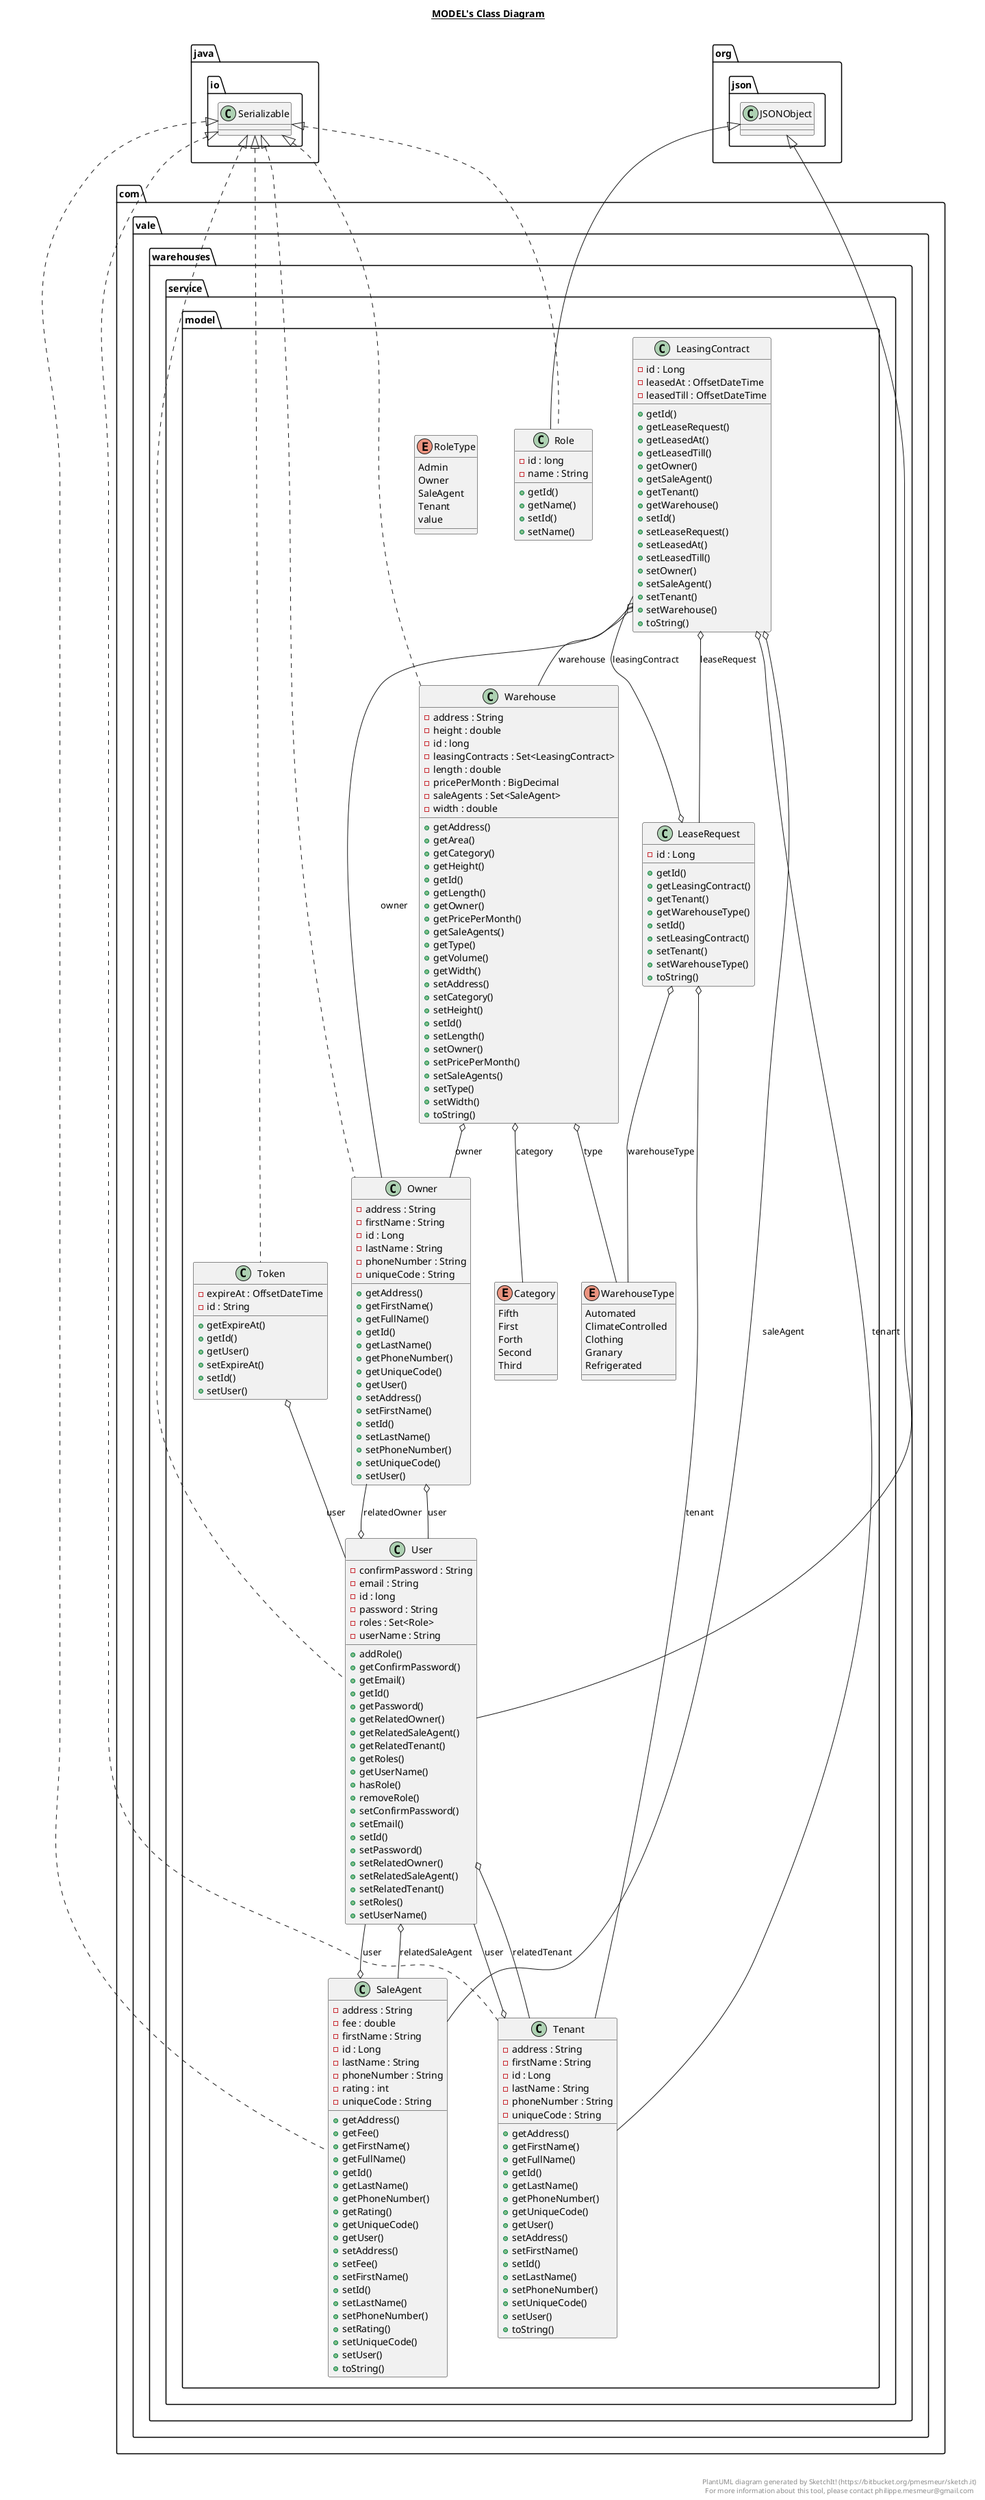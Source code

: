 @startuml

title __MODEL's Class Diagram__\n

  namespace com.vale.warehouses {
    namespace service {
      namespace model {
        enum Category {
          Fifth
          First
          Forth
          Second
          Third
        }
      }
    }
  }
  

  namespace com.vale.warehouses {
    namespace service {
      namespace model {
        class com.vale.warehouses.service.model.LeaseRequest {
            - id : Long
            + getId()
            + getLeasingContract()
            + getTenant()
            + getWarehouseType()
            + setId()
            + setLeasingContract()
            + setTenant()
            + setWarehouseType()
            + toString()
        }
      }
    }
  }
  

  namespace com.vale.warehouses {
    namespace service {
      namespace model {
        class com.vale.warehouses.service.model.LeasingContract {
            - id : Long
            - leasedAt : OffsetDateTime
            - leasedTill : OffsetDateTime
            + getId()
            + getLeaseRequest()
            + getLeasedAt()
            + getLeasedTill()
            + getOwner()
            + getSaleAgent()
            + getTenant()
            + getWarehouse()
            + setId()
            + setLeaseRequest()
            + setLeasedAt()
            + setLeasedTill()
            + setOwner()
            + setSaleAgent()
            + setTenant()
            + setWarehouse()
            + toString()
        }
      }
    }
  }
  

  namespace com.vale.warehouses {
    namespace service {
      namespace model {
        class com.vale.warehouses.service.model.Owner {
            - address : String
            - firstName : String
            - id : Long
            - lastName : String
            - phoneNumber : String
            - uniqueCode : String
            + getAddress()
            + getFirstName()
            + getFullName()
            + getId()
            + getLastName()
            + getPhoneNumber()
            + getUniqueCode()
            + getUser()
            + setAddress()
            + setFirstName()
            + setId()
            + setLastName()
            + setPhoneNumber()
            + setUniqueCode()
            + setUser()
        }
      }
    }
  }
  

  namespace com.vale.warehouses {
    namespace service {
      namespace model {
        class com.vale.warehouses.service.model.Role {
            - id : long
            - name : String
            + getId()
            + getName()
            + setId()
            + setName()
        }
      }
    }
  }
  

  namespace com.vale.warehouses {
    namespace service {
      namespace model {
        enum RoleType {
          Admin
          Owner
          SaleAgent
          Tenant
          value
        }
      }
    }
  }
  

  namespace com.vale.warehouses {
    namespace service {
      namespace model {
        class com.vale.warehouses.service.model.SaleAgent {
            - address : String
            - fee : double
            - firstName : String
            - id : Long
            - lastName : String
            - phoneNumber : String
            - rating : int
            - uniqueCode : String
            + getAddress()
            + getFee()
            + getFirstName()
            + getFullName()
            + getId()
            + getLastName()
            + getPhoneNumber()
            + getRating()
            + getUniqueCode()
            + getUser()
            + setAddress()
            + setFee()
            + setFirstName()
            + setId()
            + setLastName()
            + setPhoneNumber()
            + setRating()
            + setUniqueCode()
            + setUser()
            + toString()
        }
      }
    }
  }
  

  namespace com.vale.warehouses {
    namespace service {
      namespace model {
        class com.vale.warehouses.service.model.Tenant {
            - address : String
            - firstName : String
            - id : Long
            - lastName : String
            - phoneNumber : String
            - uniqueCode : String
            + getAddress()
            + getFirstName()
            + getFullName()
            + getId()
            + getLastName()
            + getPhoneNumber()
            + getUniqueCode()
            + getUser()
            + setAddress()
            + setFirstName()
            + setId()
            + setLastName()
            + setPhoneNumber()
            + setUniqueCode()
            + setUser()
            + toString()
        }
      }
    }
  }
  

  namespace com.vale.warehouses {
    namespace service {
      namespace model {
        class com.vale.warehouses.service.model.Token {
            - expireAt : OffsetDateTime
            - id : String
            + getExpireAt()
            + getId()
            + getUser()
            + setExpireAt()
            + setId()
            + setUser()
        }
      }
    }
  }
  

  namespace com.vale.warehouses {
    namespace service {
      namespace model {
        class com.vale.warehouses.service.model.User {
            - confirmPassword : String
            - email : String
            - id : long
            - password : String
            - roles : Set<Role>
            - userName : String
            + addRole()
            + getConfirmPassword()
            + getEmail()
            + getId()
            + getPassword()
            + getRelatedOwner()
            + getRelatedSaleAgent()
            + getRelatedTenant()
            + getRoles()
            + getUserName()
            + hasRole()
            + removeRole()
            + setConfirmPassword()
            + setEmail()
            + setId()
            + setPassword()
            + setRelatedOwner()
            + setRelatedSaleAgent()
            + setRelatedTenant()
            + setRoles()
            + setUserName()
        }
      }
    }
  }
  

  namespace com.vale.warehouses {
    namespace service {
      namespace model {
        class com.vale.warehouses.service.model.Warehouse {
            - address : String
            - height : double
            - id : long
            - leasingContracts : Set<LeasingContract>
            - length : double
            - pricePerMonth : BigDecimal
            - saleAgents : Set<SaleAgent>
            - width : double
            + getAddress()
            + getArea()
            + getCategory()
            + getHeight()
            + getId()
            + getLength()
            + getOwner()
            + getPricePerMonth()
            + getSaleAgents()
            + getType()
            + getVolume()
            + getWidth()
            + setAddress()
            + setCategory()
            + setHeight()
            + setId()
            + setLength()
            + setOwner()
            + setPricePerMonth()
            + setSaleAgents()
            + setType()
            + setWidth()
            + toString()
        }
      }
    }
  }
  

  namespace com.vale.warehouses {
    namespace service {
      namespace model {
        enum WarehouseType {
          Automated
          ClimateControlled
          Clothing
          Granary
          Refrigerated
        }
      }
    }
  }
  

  com.vale.warehouses.service.model.LeaseRequest o-- com.vale.warehouses.service.model.LeasingContract : leasingContract
  com.vale.warehouses.service.model.LeaseRequest o-- com.vale.warehouses.service.model.Tenant : tenant
  com.vale.warehouses.service.model.LeaseRequest o-- com.vale.warehouses.service.model.WarehouseType : warehouseType
  com.vale.warehouses.service.model.LeasingContract o-- com.vale.warehouses.service.model.LeaseRequest : leaseRequest
  com.vale.warehouses.service.model.LeasingContract o-- com.vale.warehouses.service.model.Owner : owner
  com.vale.warehouses.service.model.LeasingContract o-- com.vale.warehouses.service.model.SaleAgent : saleAgent
  com.vale.warehouses.service.model.LeasingContract o-- com.vale.warehouses.service.model.Tenant : tenant
  com.vale.warehouses.service.model.LeasingContract o-- com.vale.warehouses.service.model.Warehouse : warehouse
  com.vale.warehouses.service.model.Owner .up.|> java.io.Serializable
  com.vale.warehouses.service.model.Owner o-- com.vale.warehouses.service.model.User : user
  com.vale.warehouses.service.model.Role .up.|> java.io.Serializable
  com.vale.warehouses.service.model.Role -up-|> org.json.JSONObject
  com.vale.warehouses.service.model.SaleAgent .up.|> java.io.Serializable
  com.vale.warehouses.service.model.SaleAgent o-- com.vale.warehouses.service.model.User : user
  com.vale.warehouses.service.model.Tenant .up.|> java.io.Serializable
  com.vale.warehouses.service.model.Tenant o-- com.vale.warehouses.service.model.User : user
  com.vale.warehouses.service.model.Token .up.|> java.io.Serializable
  com.vale.warehouses.service.model.Token o-- com.vale.warehouses.service.model.User : user
  com.vale.warehouses.service.model.User .up.|> java.io.Serializable
  com.vale.warehouses.service.model.User -up-|> org.json.JSONObject
  com.vale.warehouses.service.model.User o-- com.vale.warehouses.service.model.Owner : relatedOwner
  com.vale.warehouses.service.model.User o-- com.vale.warehouses.service.model.SaleAgent : relatedSaleAgent
  com.vale.warehouses.service.model.User o-- com.vale.warehouses.service.model.Tenant : relatedTenant
  com.vale.warehouses.service.model.Warehouse .up.|> java.io.Serializable
  com.vale.warehouses.service.model.Warehouse o-- com.vale.warehouses.service.model.Category : category
  com.vale.warehouses.service.model.Warehouse o-- com.vale.warehouses.service.model.Owner : owner
  com.vale.warehouses.service.model.Warehouse o-- com.vale.warehouses.service.model.WarehouseType : type


right footer


PlantUML diagram generated by SketchIt! (https://bitbucket.org/pmesmeur/sketch.it)
For more information about this tool, please contact philippe.mesmeur@gmail.com
endfooter

@enduml
